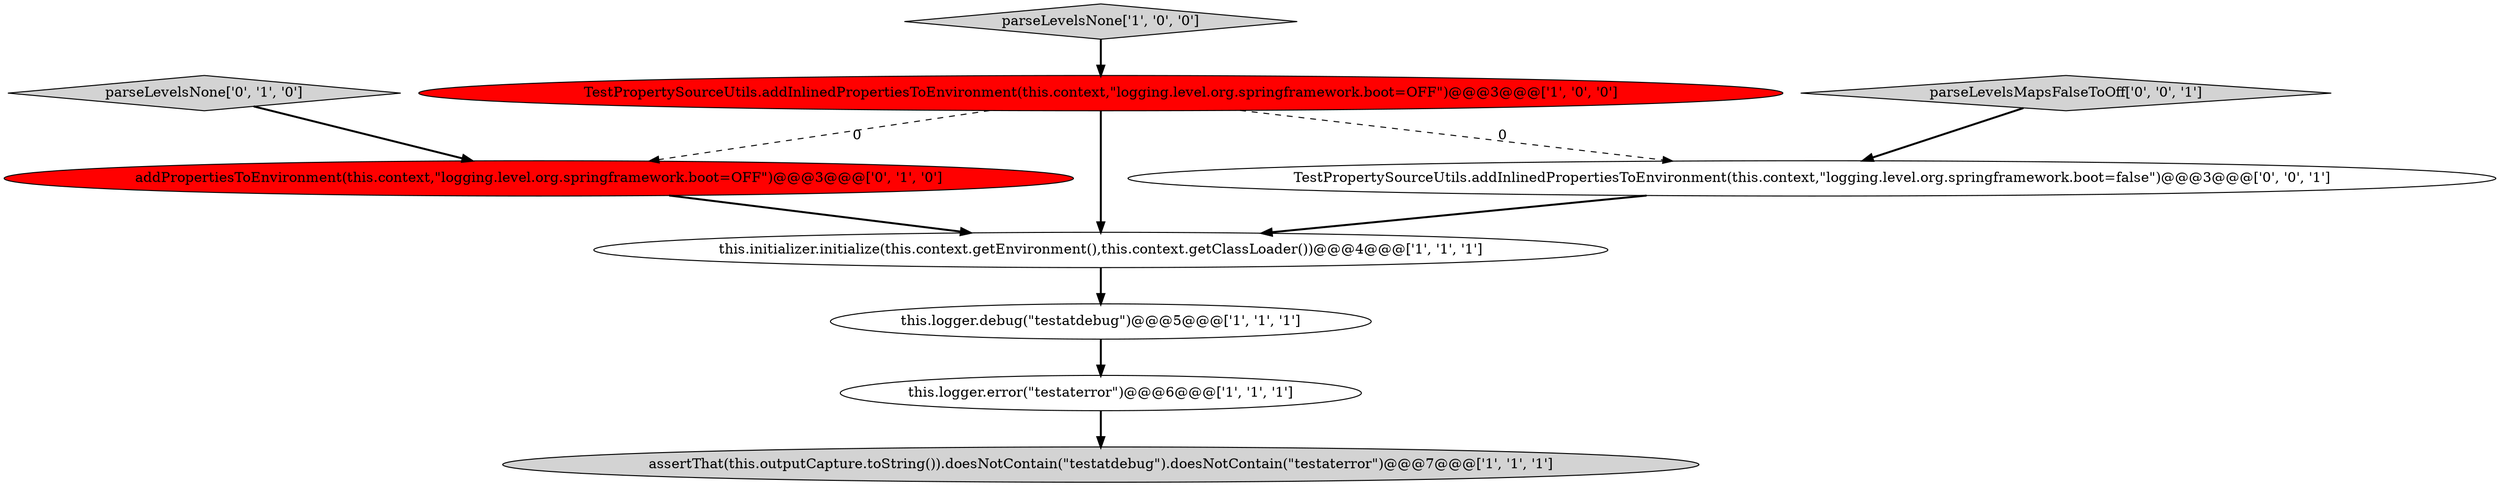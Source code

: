 digraph {
0 [style = filled, label = "TestPropertySourceUtils.addInlinedPropertiesToEnvironment(this.context,\"logging.level.org.springframework.boot=OFF\")@@@3@@@['1', '0', '0']", fillcolor = red, shape = ellipse image = "AAA1AAABBB1BBB"];
3 [style = filled, label = "this.logger.debug(\"testatdebug\")@@@5@@@['1', '1', '1']", fillcolor = white, shape = ellipse image = "AAA0AAABBB1BBB"];
2 [style = filled, label = "this.initializer.initialize(this.context.getEnvironment(),this.context.getClassLoader())@@@4@@@['1', '1', '1']", fillcolor = white, shape = ellipse image = "AAA0AAABBB1BBB"];
6 [style = filled, label = "parseLevelsNone['0', '1', '0']", fillcolor = lightgray, shape = diamond image = "AAA0AAABBB2BBB"];
7 [style = filled, label = "addPropertiesToEnvironment(this.context,\"logging.level.org.springframework.boot=OFF\")@@@3@@@['0', '1', '0']", fillcolor = red, shape = ellipse image = "AAA1AAABBB2BBB"];
8 [style = filled, label = "TestPropertySourceUtils.addInlinedPropertiesToEnvironment(this.context,\"logging.level.org.springframework.boot=false\")@@@3@@@['0', '0', '1']", fillcolor = white, shape = ellipse image = "AAA0AAABBB3BBB"];
4 [style = filled, label = "this.logger.error(\"testaterror\")@@@6@@@['1', '1', '1']", fillcolor = white, shape = ellipse image = "AAA0AAABBB1BBB"];
1 [style = filled, label = "assertThat(this.outputCapture.toString()).doesNotContain(\"testatdebug\").doesNotContain(\"testaterror\")@@@7@@@['1', '1', '1']", fillcolor = lightgray, shape = ellipse image = "AAA0AAABBB1BBB"];
9 [style = filled, label = "parseLevelsMapsFalseToOff['0', '0', '1']", fillcolor = lightgray, shape = diamond image = "AAA0AAABBB3BBB"];
5 [style = filled, label = "parseLevelsNone['1', '0', '0']", fillcolor = lightgray, shape = diamond image = "AAA0AAABBB1BBB"];
0->8 [style = dashed, label="0"];
4->1 [style = bold, label=""];
6->7 [style = bold, label=""];
5->0 [style = bold, label=""];
8->2 [style = bold, label=""];
9->8 [style = bold, label=""];
0->7 [style = dashed, label="0"];
3->4 [style = bold, label=""];
7->2 [style = bold, label=""];
2->3 [style = bold, label=""];
0->2 [style = bold, label=""];
}
